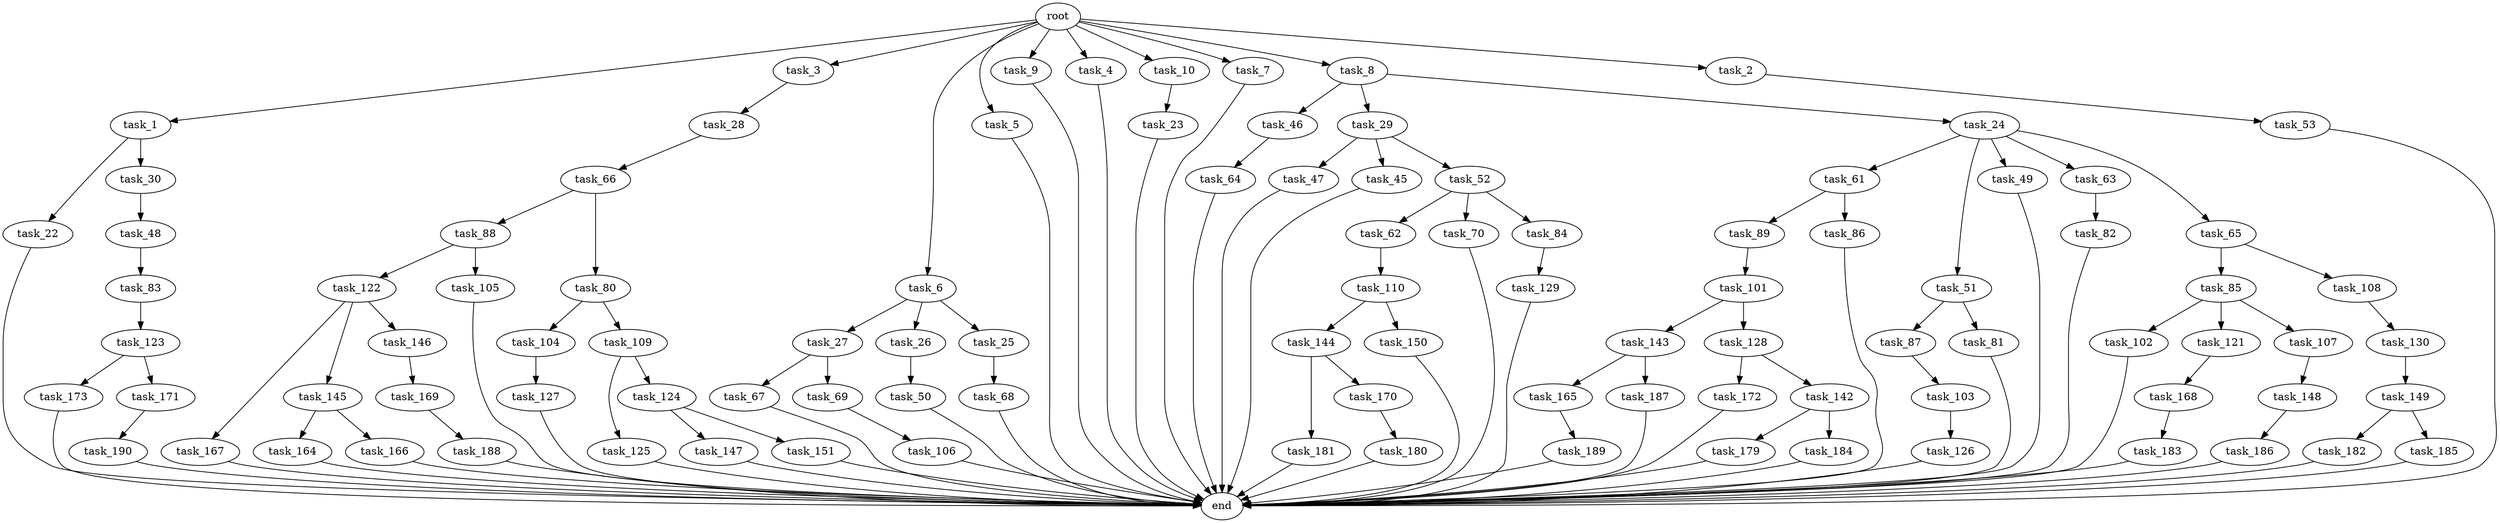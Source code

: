 digraph G {
  task_110 [size="34359738368.000000"];
  task_180 [size="549755813888.000000"];
  task_101 [size="137438953472.000000"];
  task_147 [size="695784701952.000000"];
  task_47 [size="858993459200.000000"];
  task_62 [size="695784701952.000000"];
  task_173 [size="77309411328.000000"];
  task_167 [size="137438953472.000000"];
  task_106 [size="309237645312.000000"];
  task_22 [size="549755813888.000000"];
  task_102 [size="309237645312.000000"];
  task_165 [size="549755813888.000000"];
  task_123 [size="77309411328.000000"];
  task_30 [size="549755813888.000000"];
  task_169 [size="309237645312.000000"];
  end [size="0.000000"];
  task_27 [size="695784701952.000000"];
  task_164 [size="34359738368.000000"];
  task_104 [size="34359738368.000000"];
  task_143 [size="309237645312.000000"];
  task_70 [size="695784701952.000000"];
  task_53 [size="858993459200.000000"];
  task_122 [size="420906795008.000000"];
  task_1 [size="1024.000000"];
  task_66 [size="214748364800.000000"];
  task_61 [size="34359738368.000000"];
  task_3 [size="1024.000000"];
  task_6 [size="1024.000000"];
  task_85 [size="214748364800.000000"];
  task_26 [size="695784701952.000000"];
  task_5 [size="1024.000000"];
  task_149 [size="137438953472.000000"];
  task_25 [size="695784701952.000000"];
  task_145 [size="137438953472.000000"];
  task_166 [size="34359738368.000000"];
  task_46 [size="420906795008.000000"];
  task_183 [size="77309411328.000000"];
  task_87 [size="77309411328.000000"];
  task_51 [size="34359738368.000000"];
  task_146 [size="137438953472.000000"];
  task_9 [size="1024.000000"];
  task_68 [size="309237645312.000000"];
  task_67 [size="695784701952.000000"];
  task_29 [size="420906795008.000000"];
  task_182 [size="77309411328.000000"];
  task_179 [size="34359738368.000000"];
  task_82 [size="695784701952.000000"];
  task_64 [size="309237645312.000000"];
  task_144 [size="34359738368.000000"];
  task_4 [size="1024.000000"];
  task_108 [size="214748364800.000000"];
  task_130 [size="549755813888.000000"];
  task_10 [size="1024.000000"];
  task_45 [size="858993459200.000000"];
  task_171 [size="77309411328.000000"];
  task_69 [size="695784701952.000000"];
  task_89 [size="858993459200.000000"];
  task_186 [size="214748364800.000000"];
  task_121 [size="309237645312.000000"];
  task_28 [size="77309411328.000000"];
  task_84 [size="695784701952.000000"];
  task_125 [size="549755813888.000000"];
  task_151 [size="695784701952.000000"];
  task_172 [size="137438953472.000000"];
  task_189 [size="858993459200.000000"];
  task_129 [size="695784701952.000000"];
  task_187 [size="549755813888.000000"];
  task_107 [size="309237645312.000000"];
  task_88 [size="77309411328.000000"];
  task_184 [size="34359738368.000000"];
  task_126 [size="34359738368.000000"];
  task_7 [size="1024.000000"];
  task_50 [size="34359738368.000000"];
  task_48 [size="549755813888.000000"];
  task_24 [size="420906795008.000000"];
  task_81 [size="77309411328.000000"];
  task_142 [size="137438953472.000000"];
  task_128 [size="309237645312.000000"];
  root [size="0.000000"];
  task_49 [size="34359738368.000000"];
  task_127 [size="420906795008.000000"];
  task_124 [size="549755813888.000000"];
  task_23 [size="309237645312.000000"];
  task_150 [size="34359738368.000000"];
  task_8 [size="1024.000000"];
  task_168 [size="137438953472.000000"];
  task_109 [size="34359738368.000000"];
  task_181 [size="34359738368.000000"];
  task_148 [size="34359738368.000000"];
  task_170 [size="34359738368.000000"];
  task_52 [size="858993459200.000000"];
  task_105 [size="420906795008.000000"];
  task_103 [size="214748364800.000000"];
  task_83 [size="695784701952.000000"];
  task_63 [size="34359738368.000000"];
  task_190 [size="34359738368.000000"];
  task_185 [size="77309411328.000000"];
  task_86 [size="858993459200.000000"];
  task_2 [size="1024.000000"];
  task_188 [size="695784701952.000000"];
  task_80 [size="77309411328.000000"];
  task_65 [size="34359738368.000000"];

  task_110 -> task_150 [size="33554432.000000"];
  task_110 -> task_144 [size="33554432.000000"];
  task_180 -> end [size="1.000000"];
  task_101 -> task_143 [size="301989888.000000"];
  task_101 -> task_128 [size="301989888.000000"];
  task_147 -> end [size="1.000000"];
  task_47 -> end [size="1.000000"];
  task_62 -> task_110 [size="33554432.000000"];
  task_173 -> end [size="1.000000"];
  task_167 -> end [size="1.000000"];
  task_106 -> end [size="1.000000"];
  task_22 -> end [size="1.000000"];
  task_102 -> end [size="1.000000"];
  task_165 -> task_189 [size="838860800.000000"];
  task_123 -> task_171 [size="75497472.000000"];
  task_123 -> task_173 [size="75497472.000000"];
  task_30 -> task_48 [size="536870912.000000"];
  task_169 -> task_188 [size="679477248.000000"];
  task_27 -> task_67 [size="679477248.000000"];
  task_27 -> task_69 [size="679477248.000000"];
  task_164 -> end [size="1.000000"];
  task_104 -> task_127 [size="411041792.000000"];
  task_143 -> task_165 [size="536870912.000000"];
  task_143 -> task_187 [size="536870912.000000"];
  task_70 -> end [size="1.000000"];
  task_53 -> end [size="1.000000"];
  task_122 -> task_145 [size="134217728.000000"];
  task_122 -> task_146 [size="134217728.000000"];
  task_122 -> task_167 [size="134217728.000000"];
  task_1 -> task_30 [size="536870912.000000"];
  task_1 -> task_22 [size="536870912.000000"];
  task_66 -> task_88 [size="75497472.000000"];
  task_66 -> task_80 [size="75497472.000000"];
  task_61 -> task_89 [size="838860800.000000"];
  task_61 -> task_86 [size="838860800.000000"];
  task_3 -> task_28 [size="75497472.000000"];
  task_6 -> task_26 [size="679477248.000000"];
  task_6 -> task_27 [size="679477248.000000"];
  task_6 -> task_25 [size="679477248.000000"];
  task_85 -> task_121 [size="301989888.000000"];
  task_85 -> task_107 [size="301989888.000000"];
  task_85 -> task_102 [size="301989888.000000"];
  task_26 -> task_50 [size="33554432.000000"];
  task_5 -> end [size="1.000000"];
  task_149 -> task_182 [size="75497472.000000"];
  task_149 -> task_185 [size="75497472.000000"];
  task_25 -> task_68 [size="301989888.000000"];
  task_145 -> task_166 [size="33554432.000000"];
  task_145 -> task_164 [size="33554432.000000"];
  task_166 -> end [size="1.000000"];
  task_46 -> task_64 [size="301989888.000000"];
  task_183 -> end [size="1.000000"];
  task_87 -> task_103 [size="209715200.000000"];
  task_51 -> task_81 [size="75497472.000000"];
  task_51 -> task_87 [size="75497472.000000"];
  task_146 -> task_169 [size="301989888.000000"];
  task_9 -> end [size="1.000000"];
  task_68 -> end [size="1.000000"];
  task_67 -> end [size="1.000000"];
  task_29 -> task_45 [size="838860800.000000"];
  task_29 -> task_52 [size="838860800.000000"];
  task_29 -> task_47 [size="838860800.000000"];
  task_182 -> end [size="1.000000"];
  task_179 -> end [size="1.000000"];
  task_82 -> end [size="1.000000"];
  task_64 -> end [size="1.000000"];
  task_144 -> task_170 [size="33554432.000000"];
  task_144 -> task_181 [size="33554432.000000"];
  task_4 -> end [size="1.000000"];
  task_108 -> task_130 [size="536870912.000000"];
  task_130 -> task_149 [size="134217728.000000"];
  task_10 -> task_23 [size="301989888.000000"];
  task_45 -> end [size="1.000000"];
  task_171 -> task_190 [size="33554432.000000"];
  task_69 -> task_106 [size="301989888.000000"];
  task_89 -> task_101 [size="134217728.000000"];
  task_186 -> end [size="1.000000"];
  task_121 -> task_168 [size="134217728.000000"];
  task_28 -> task_66 [size="209715200.000000"];
  task_84 -> task_129 [size="679477248.000000"];
  task_125 -> end [size="1.000000"];
  task_151 -> end [size="1.000000"];
  task_172 -> end [size="1.000000"];
  task_189 -> end [size="1.000000"];
  task_129 -> end [size="1.000000"];
  task_187 -> end [size="1.000000"];
  task_107 -> task_148 [size="33554432.000000"];
  task_88 -> task_122 [size="411041792.000000"];
  task_88 -> task_105 [size="411041792.000000"];
  task_184 -> end [size="1.000000"];
  task_126 -> end [size="1.000000"];
  task_7 -> end [size="1.000000"];
  task_50 -> end [size="1.000000"];
  task_48 -> task_83 [size="679477248.000000"];
  task_24 -> task_63 [size="33554432.000000"];
  task_24 -> task_61 [size="33554432.000000"];
  task_24 -> task_51 [size="33554432.000000"];
  task_24 -> task_49 [size="33554432.000000"];
  task_24 -> task_65 [size="33554432.000000"];
  task_81 -> end [size="1.000000"];
  task_142 -> task_184 [size="33554432.000000"];
  task_142 -> task_179 [size="33554432.000000"];
  task_128 -> task_142 [size="134217728.000000"];
  task_128 -> task_172 [size="134217728.000000"];
  root -> task_9 [size="1.000000"];
  root -> task_5 [size="1.000000"];
  root -> task_7 [size="1.000000"];
  root -> task_10 [size="1.000000"];
  root -> task_2 [size="1.000000"];
  root -> task_1 [size="1.000000"];
  root -> task_8 [size="1.000000"];
  root -> task_4 [size="1.000000"];
  root -> task_3 [size="1.000000"];
  root -> task_6 [size="1.000000"];
  task_49 -> end [size="1.000000"];
  task_127 -> end [size="1.000000"];
  task_124 -> task_151 [size="679477248.000000"];
  task_124 -> task_147 [size="679477248.000000"];
  task_23 -> end [size="1.000000"];
  task_150 -> end [size="1.000000"];
  task_8 -> task_24 [size="411041792.000000"];
  task_8 -> task_46 [size="411041792.000000"];
  task_8 -> task_29 [size="411041792.000000"];
  task_168 -> task_183 [size="75497472.000000"];
  task_109 -> task_124 [size="536870912.000000"];
  task_109 -> task_125 [size="536870912.000000"];
  task_181 -> end [size="1.000000"];
  task_148 -> task_186 [size="209715200.000000"];
  task_170 -> task_180 [size="536870912.000000"];
  task_52 -> task_62 [size="679477248.000000"];
  task_52 -> task_70 [size="679477248.000000"];
  task_52 -> task_84 [size="679477248.000000"];
  task_105 -> end [size="1.000000"];
  task_103 -> task_126 [size="33554432.000000"];
  task_83 -> task_123 [size="75497472.000000"];
  task_63 -> task_82 [size="679477248.000000"];
  task_190 -> end [size="1.000000"];
  task_185 -> end [size="1.000000"];
  task_86 -> end [size="1.000000"];
  task_2 -> task_53 [size="838860800.000000"];
  task_188 -> end [size="1.000000"];
  task_80 -> task_109 [size="33554432.000000"];
  task_80 -> task_104 [size="33554432.000000"];
  task_65 -> task_85 [size="209715200.000000"];
  task_65 -> task_108 [size="209715200.000000"];
}
